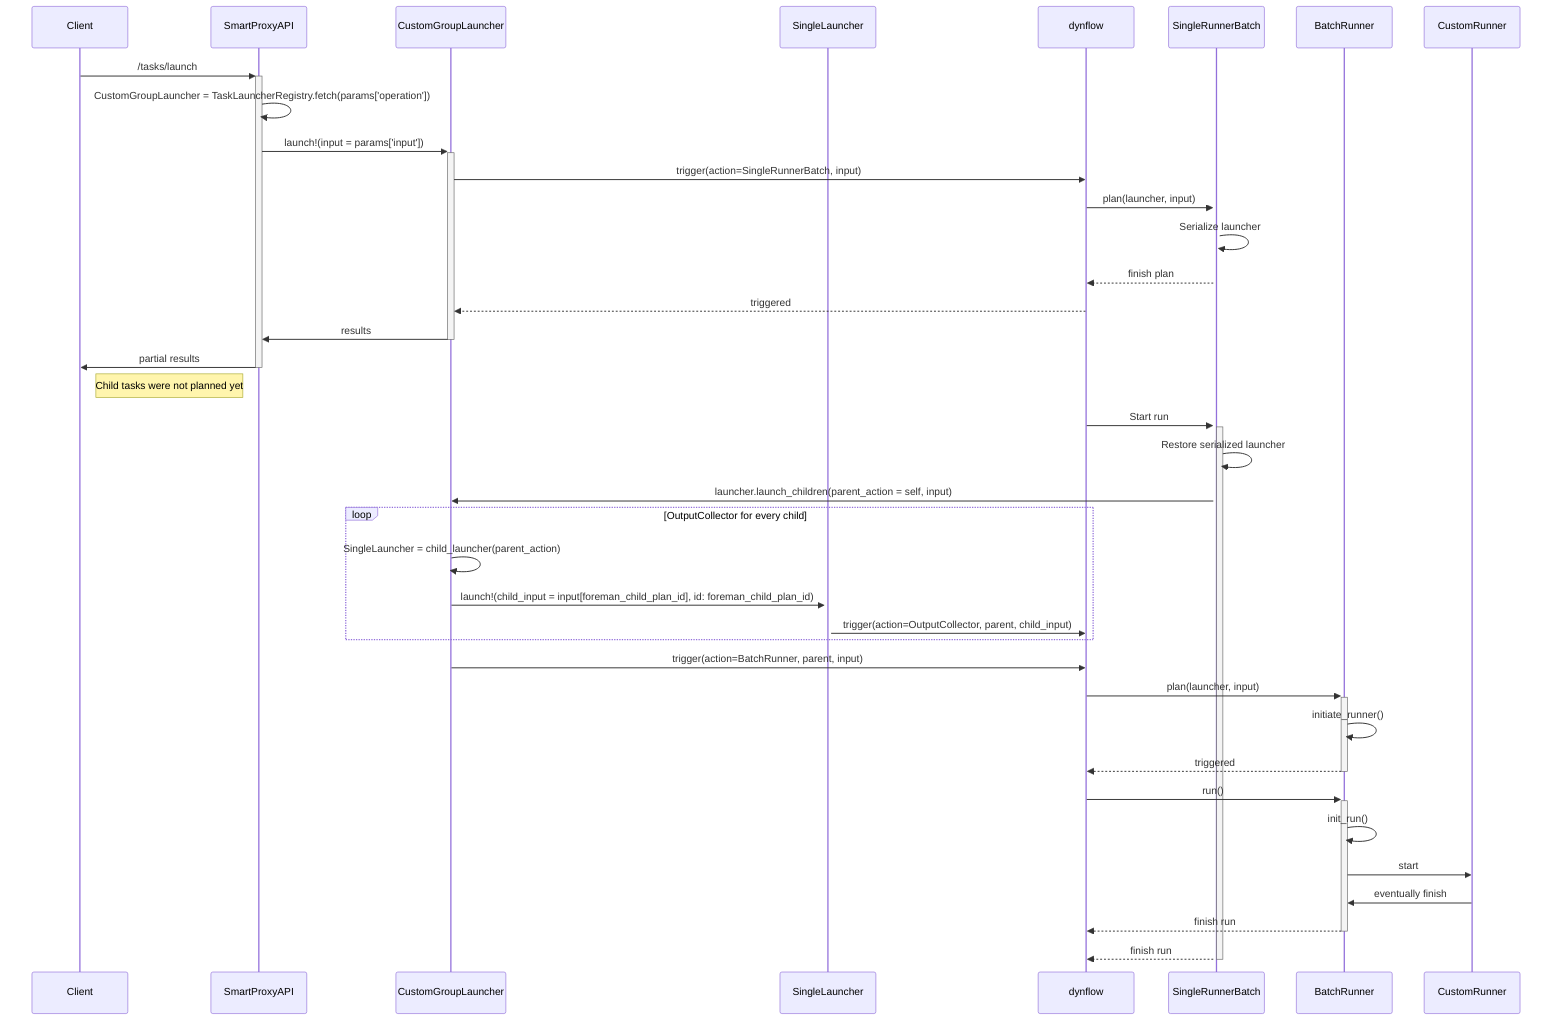 sequenceDiagram
    Client->>+SmartProxyAPI: /tasks/launch
    SmartProxyAPI->>SmartProxyAPI: CustomGroupLauncher = TaskLauncherRegistry.fetch(params['operation'])
    SmartProxyAPI->>+CustomGroupLauncher: launch!(input = params['input'])
    participant SingleLauncher
    CustomGroupLauncher->>dynflow: trigger(action=SingleRunnerBatch, input)
    dynflow->>+SingleRunnerBatch: plan(launcher, input)
    SingleRunnerBatch->>SingleRunnerBatch: Serialize launcher
    SingleRunnerBatch-->>dynflow: finish plan

    dynflow-->>CustomGroupLauncher: triggered
    CustomGroupLauncher->>-SmartProxyAPI: results
    SmartProxyAPI->>-Client: partial results
    note right of Client: Child tasks were not planned yet

    dynflow->>+SingleRunnerBatch: Start run
    SingleRunnerBatch->>SingleRunnerBatch: Restore serialized launcher
    SingleRunnerBatch->>CustomGroupLauncher: launcher.launch_children(parent_action = self, input)
    loop OutputCollector for every child
    CustomGroupLauncher->>CustomGroupLauncher: SingleLauncher = child_launcher(parent_action)
    CustomGroupLauncher->>+SingleLauncher: launch!(child_input = input[foreman_child_plan_id], id: foreman_child_plan_id)
    SingleLauncher->>dynflow: trigger(action=OutputCollector, parent, child_input)
    end
    CustomGroupLauncher->>dynflow: trigger(action=BatchRunner, parent, input)
    dynflow->>+BatchRunner: plan(launcher, input)

    BatchRunner->>BatchRunner: initiate_runner()
    BatchRunner-->>-dynflow: triggered
    dynflow->>+BatchRunner: run()
    BatchRunner->>BatchRunner: init_run()
    BatchRunner->>CustomRunner: start
    CustomRunner->>BatchRunner: eventually finish
    BatchRunner-->>-dynflow: finish run
    SingleRunnerBatch-->>-dynflow: finish run